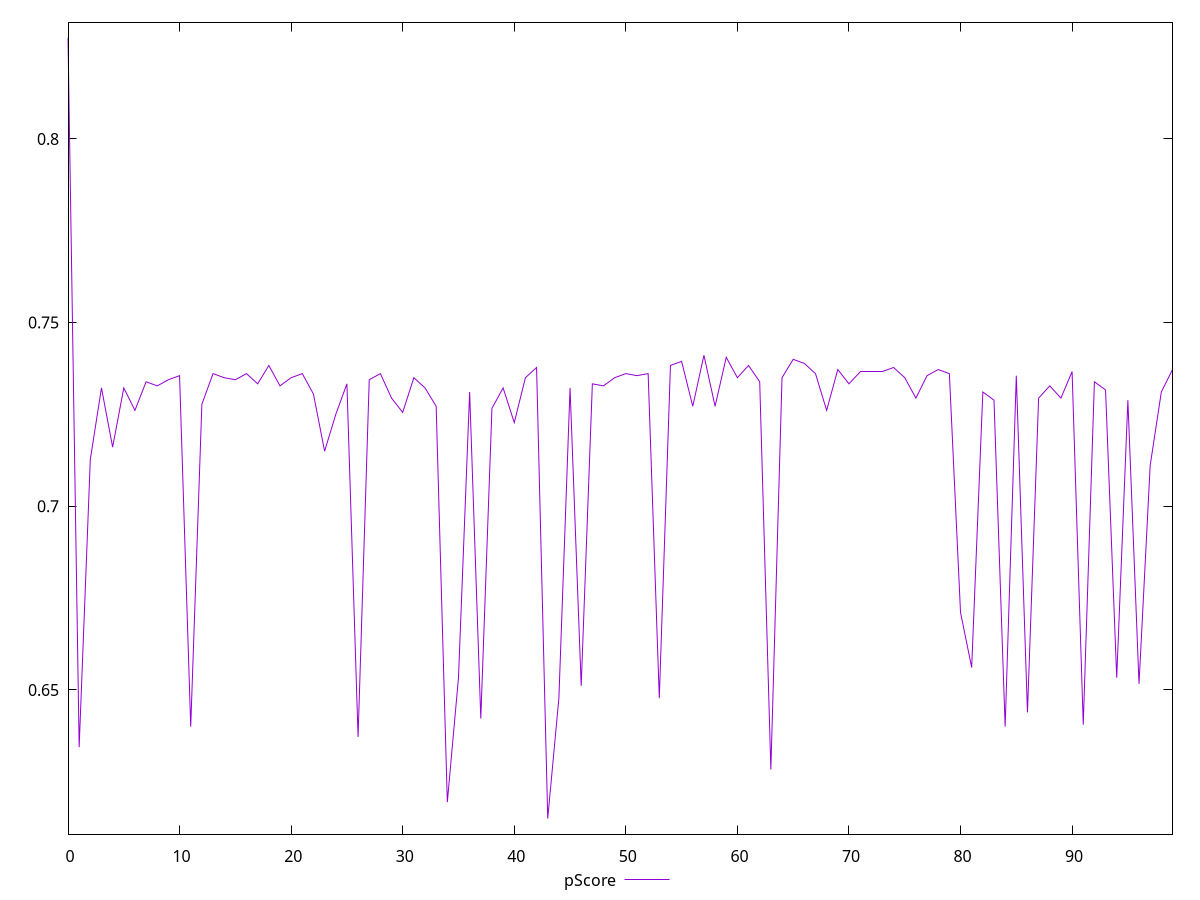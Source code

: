 reset

$pScore <<EOF
0 0.8275
1 0.6344444444444445
2 0.7127777777777777
3 0.7322222222222222
4 0.7161111111111111
5 0.7322222222222222
6 0.7261111111111112
7 0.7338888888888889
8 0.7327777777777778
9 0.7344444444444445
10 0.7355555555555555
11 0.64
12 0.7277777777777777
13 0.7361111111111112
14 0.735
15 0.7344444444444445
16 0.7361111111111112
17 0.7333333333333333
18 0.7383333333333333
19 0.7327777777777778
20 0.735
21 0.7361111111111112
22 0.7305555555555555
23 0.715
24 0.725
25 0.7333333333333333
26 0.6372222222222222
27 0.7344444444444445
28 0.7361111111111112
29 0.7294444444444445
30 0.7255555555555555
31 0.735
32 0.7322222222222222
33 0.7272222222222222
34 0.6194444444444445
35 0.6533333333333333
36 0.7311111111111112
37 0.6422222222222222
38 0.7266666666666667
39 0.7322222222222222
40 0.7227777777777777
41 0.735
42 0.7377777777777778
43 0.615
44 0.6477777777777778
45 0.7322222222222222
46 0.6511111111111111
47 0.7333333333333333
48 0.7327777777777778
49 0.735
50 0.7361111111111112
51 0.7355555555555555
52 0.7361111111111112
53 0.6477777777777778
54 0.7383333333333333
55 0.7394444444444445
56 0.7272222222222222
57 0.7411111111111112
58 0.7272222222222222
59 0.7405555555555555
60 0.735
61 0.7383333333333333
62 0.7338888888888889
63 0.6283333333333333
64 0.735
65 0.74
66 0.7388888888888889
67 0.7361111111111112
68 0.7261111111111112
69 0.7372222222222222
70 0.7333333333333333
71 0.7366666666666667
72 0.7366666666666667
73 0.7366666666666667
74 0.7377777777777778
75 0.735
76 0.7294444444444445
77 0.7355555555555555
78 0.7372222222222222
79 0.7361111111111112
80 0.6711111111111111
81 0.6561111111111111
82 0.7311111111111112
83 0.7288888888888889
84 0.64
85 0.7355555555555555
86 0.6438888888888888
87 0.7294444444444445
88 0.7327777777777778
89 0.7294444444444445
90 0.7366666666666667
91 0.6405555555555555
92 0.7338888888888889
93 0.7316666666666667
94 0.6533333333333333
95 0.7288888888888889
96 0.6516666666666666
97 0.7111111111111111
98 0.7311111111111112
99 0.7372222222222222
EOF

set key outside below
set xrange [0:99]
set yrange [0.61075:0.83175]
set trange [0.61075:0.83175]
set terminal svg size 640, 500 enhanced background rgb 'white'
set output "report_00019_2021-02-10T18-14-37.922Z//render-blocking-resources/samples/pages+cached+noadtech+nomedia/pScore/values.svg"

plot $pScore title "pScore" with line

reset
